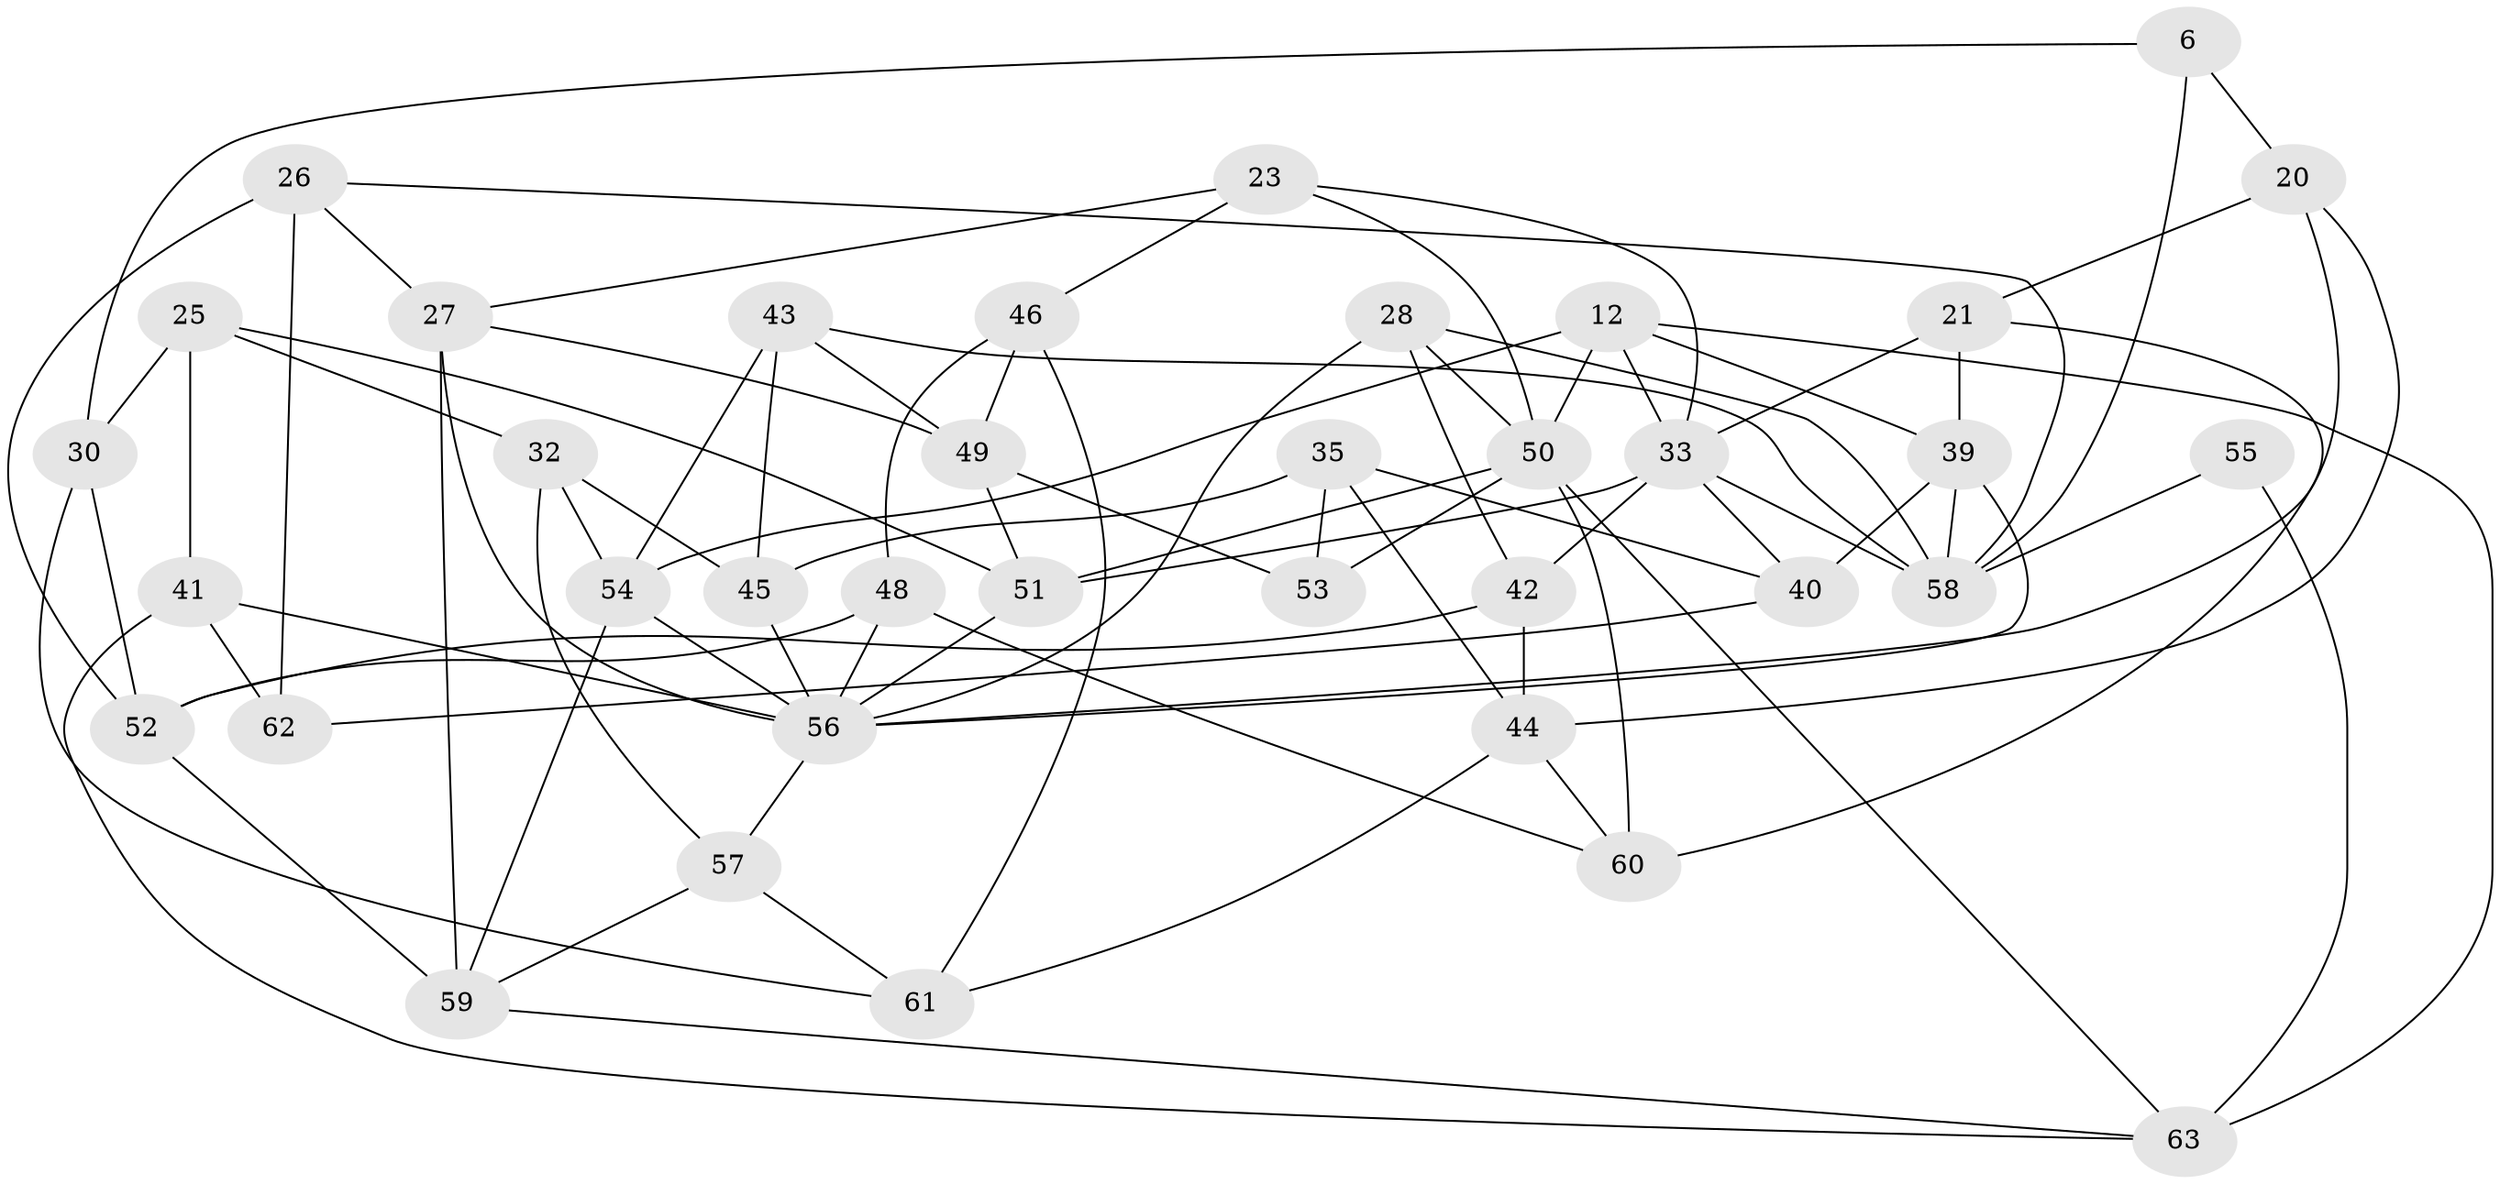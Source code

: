 // original degree distribution, {4: 1.0}
// Generated by graph-tools (version 1.1) at 2025/03/03/04/25 22:03:01]
// undirected, 37 vertices, 84 edges
graph export_dot {
graph [start="1"]
  node [color=gray90,style=filled];
  6;
  12 [super="+1"];
  20 [super="+3"];
  21;
  23;
  25;
  26 [super="+10"];
  27 [super="+22+19"];
  28;
  30;
  32;
  33 [super="+2+14"];
  35;
  39 [super="+18"];
  40;
  41;
  42;
  43;
  44 [super="+29"];
  45;
  46;
  48 [super="+4"];
  49 [super="+31"];
  50 [super="+13+47"];
  51 [super="+37"];
  52 [super="+8"];
  53;
  54 [super="+36"];
  55;
  56 [super="+7+15+34"];
  57;
  58 [super="+17"];
  59 [super="+16"];
  60 [super="+38"];
  61;
  62;
  63 [super="+5"];
  6 -- 30;
  6 -- 20 [weight=2];
  6 -- 58;
  12 -- 54 [weight=2];
  12 -- 63;
  12 -- 39;
  12 -- 33;
  12 -- 50;
  20 -- 21;
  20 -- 44 [weight=2];
  20 -- 56;
  21 -- 60;
  21 -- 33;
  21 -- 39;
  23 -- 46;
  23 -- 33;
  23 -- 27;
  23 -- 50;
  25 -- 32;
  25 -- 41;
  25 -- 30;
  25 -- 51;
  26 -- 62 [weight=2];
  26 -- 27;
  26 -- 58;
  26 -- 52 [weight=2];
  27 -- 49;
  27 -- 56 [weight=3];
  27 -- 59 [weight=2];
  28 -- 50;
  28 -- 42;
  28 -- 56;
  28 -- 58;
  30 -- 61;
  30 -- 52;
  32 -- 45;
  32 -- 54;
  32 -- 57;
  33 -- 40;
  33 -- 42;
  33 -- 51 [weight=2];
  33 -- 58;
  35 -- 45;
  35 -- 53;
  35 -- 40;
  35 -- 44;
  39 -- 56 [weight=2];
  39 -- 40;
  39 -- 58;
  40 -- 62;
  41 -- 62;
  41 -- 63;
  41 -- 56;
  42 -- 44;
  42 -- 52;
  43 -- 45;
  43 -- 54;
  43 -- 49;
  43 -- 58;
  44 -- 61;
  44 -- 60;
  45 -- 56;
  46 -- 61;
  46 -- 49;
  46 -- 48;
  48 -- 52;
  48 -- 60 [weight=2];
  48 -- 56 [weight=2];
  49 -- 53 [weight=2];
  49 -- 51;
  50 -- 53;
  50 -- 60 [weight=2];
  50 -- 51;
  50 -- 63;
  51 -- 56;
  52 -- 59;
  54 -- 59;
  54 -- 56;
  55 -- 63 [weight=2];
  55 -- 58 [weight=2];
  56 -- 57;
  57 -- 61;
  57 -- 59;
  59 -- 63;
}
